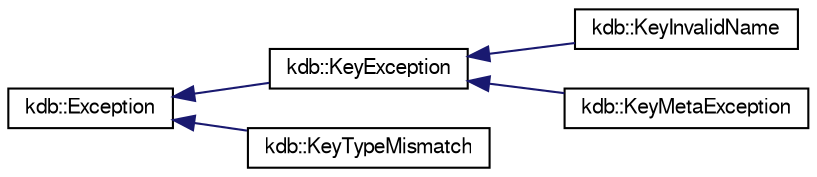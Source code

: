 digraph "Graphical Class Hierarchy"
{
  edge [fontname="FreeSans",fontsize="10",labelfontname="FreeSans",labelfontsize="10"];
  node [fontname="FreeSans",fontsize="10",shape=record];
  rankdir="LR";
  Node1 [label="kdb::Exception",height=0.2,width=0.4,color="black", fillcolor="white", style="filled",URL="$classkdb_1_1Exception.html",tooltip="Base class for all elektra exceptions."];
  Node1 -> Node2 [dir="back",color="midnightblue",fontsize="10",style="solid",fontname="FreeSans"];
  Node2 [label="kdb::KeyException",height=0.2,width=0.4,color="black", fillcolor="white", style="filled",URL="$classkdb_1_1KeyException.html",tooltip="Base Class for any exception thrown by keys."];
  Node2 -> Node3 [dir="back",color="midnightblue",fontsize="10",style="solid",fontname="FreeSans"];
  Node3 [label="kdb::KeyInvalidName",height=0.2,width=0.4,color="black", fillcolor="white", style="filled",URL="$classkdb_1_1KeyInvalidName.html",tooltip="The given keyname was invalid."];
  Node2 -> Node4 [dir="back",color="midnightblue",fontsize="10",style="solid",fontname="FreeSans"];
  Node4 [label="kdb::KeyMetaException",height=0.2,width=0.4,color="black", fillcolor="white", style="filled",URL="$classkdb_1_1KeyMetaException.html",tooltip="The meta."];
  Node1 -> Node5 [dir="back",color="midnightblue",fontsize="10",style="solid",fontname="FreeSans"];
  Node5 [label="kdb::KeyTypeMismatch",height=0.2,width=0.4,color="black", fillcolor="white", style="filled",URL="$classkdb_1_1KeyTypeMismatch.html",tooltip="Binary or String key mismatch."];
}

